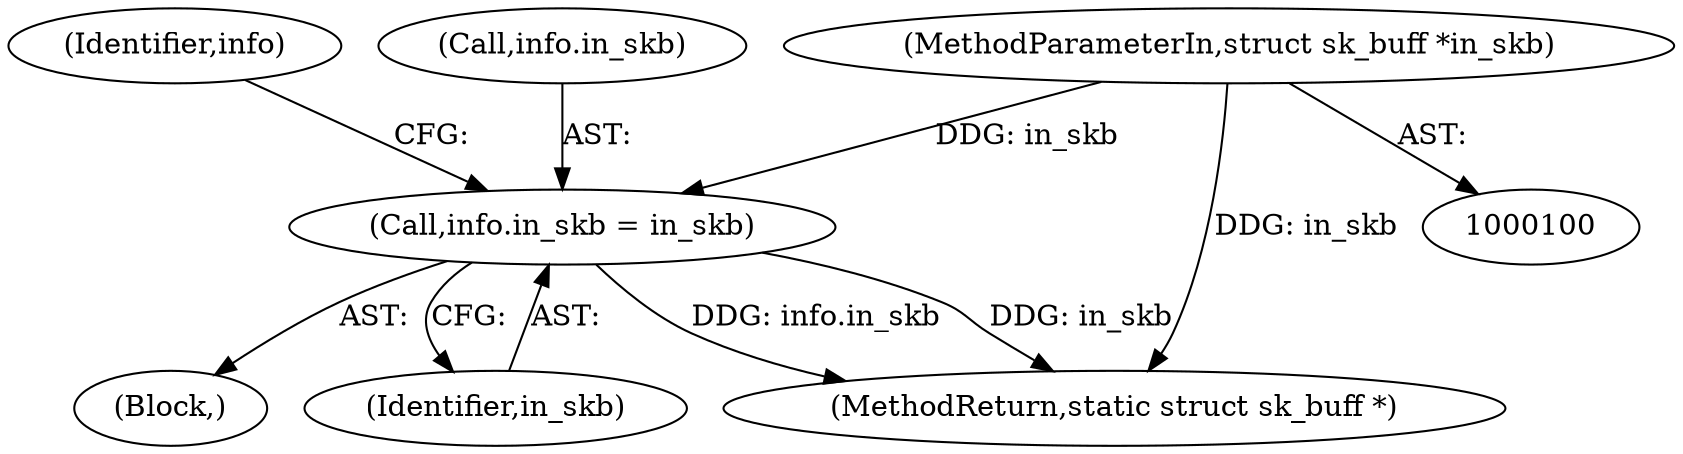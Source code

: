 digraph "0_linux_864745d291b5ba80ea0bd0edcbe67273de368836@pointer" {
"1000120" [label="(Call,info.in_skb = in_skb)"];
"1000101" [label="(MethodParameterIn,struct sk_buff *in_skb)"];
"1000104" [label="(Block,)"];
"1000127" [label="(Identifier,info)"];
"1000120" [label="(Call,info.in_skb = in_skb)"];
"1000124" [label="(Identifier,in_skb)"];
"1000121" [label="(Call,info.in_skb)"];
"1000101" [label="(MethodParameterIn,struct sk_buff *in_skb)"];
"1000157" [label="(MethodReturn,static struct sk_buff *)"];
"1000120" -> "1000104"  [label="AST: "];
"1000120" -> "1000124"  [label="CFG: "];
"1000121" -> "1000120"  [label="AST: "];
"1000124" -> "1000120"  [label="AST: "];
"1000127" -> "1000120"  [label="CFG: "];
"1000120" -> "1000157"  [label="DDG: info.in_skb"];
"1000120" -> "1000157"  [label="DDG: in_skb"];
"1000101" -> "1000120"  [label="DDG: in_skb"];
"1000101" -> "1000100"  [label="AST: "];
"1000101" -> "1000157"  [label="DDG: in_skb"];
}
